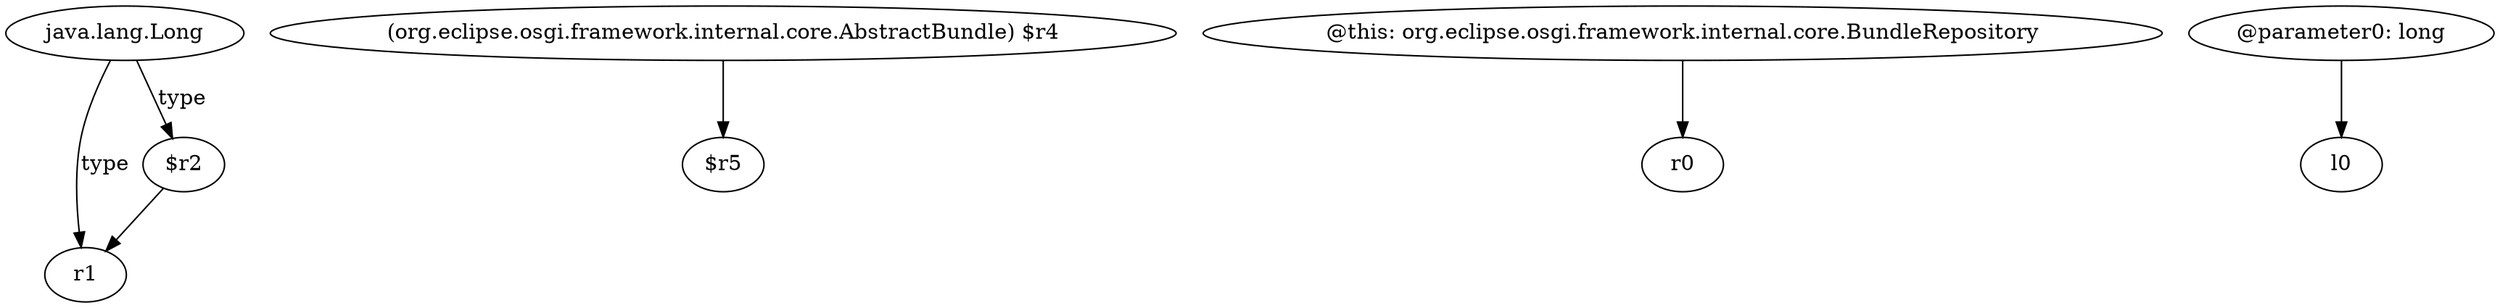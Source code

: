 digraph g {
0[label="java.lang.Long"]
1[label="r1"]
0->1[label="type"]
2[label="$r2"]
2->1[label=""]
3[label="(org.eclipse.osgi.framework.internal.core.AbstractBundle) $r4"]
4[label="$r5"]
3->4[label=""]
0->2[label="type"]
5[label="@this: org.eclipse.osgi.framework.internal.core.BundleRepository"]
6[label="r0"]
5->6[label=""]
7[label="@parameter0: long"]
8[label="l0"]
7->8[label=""]
}